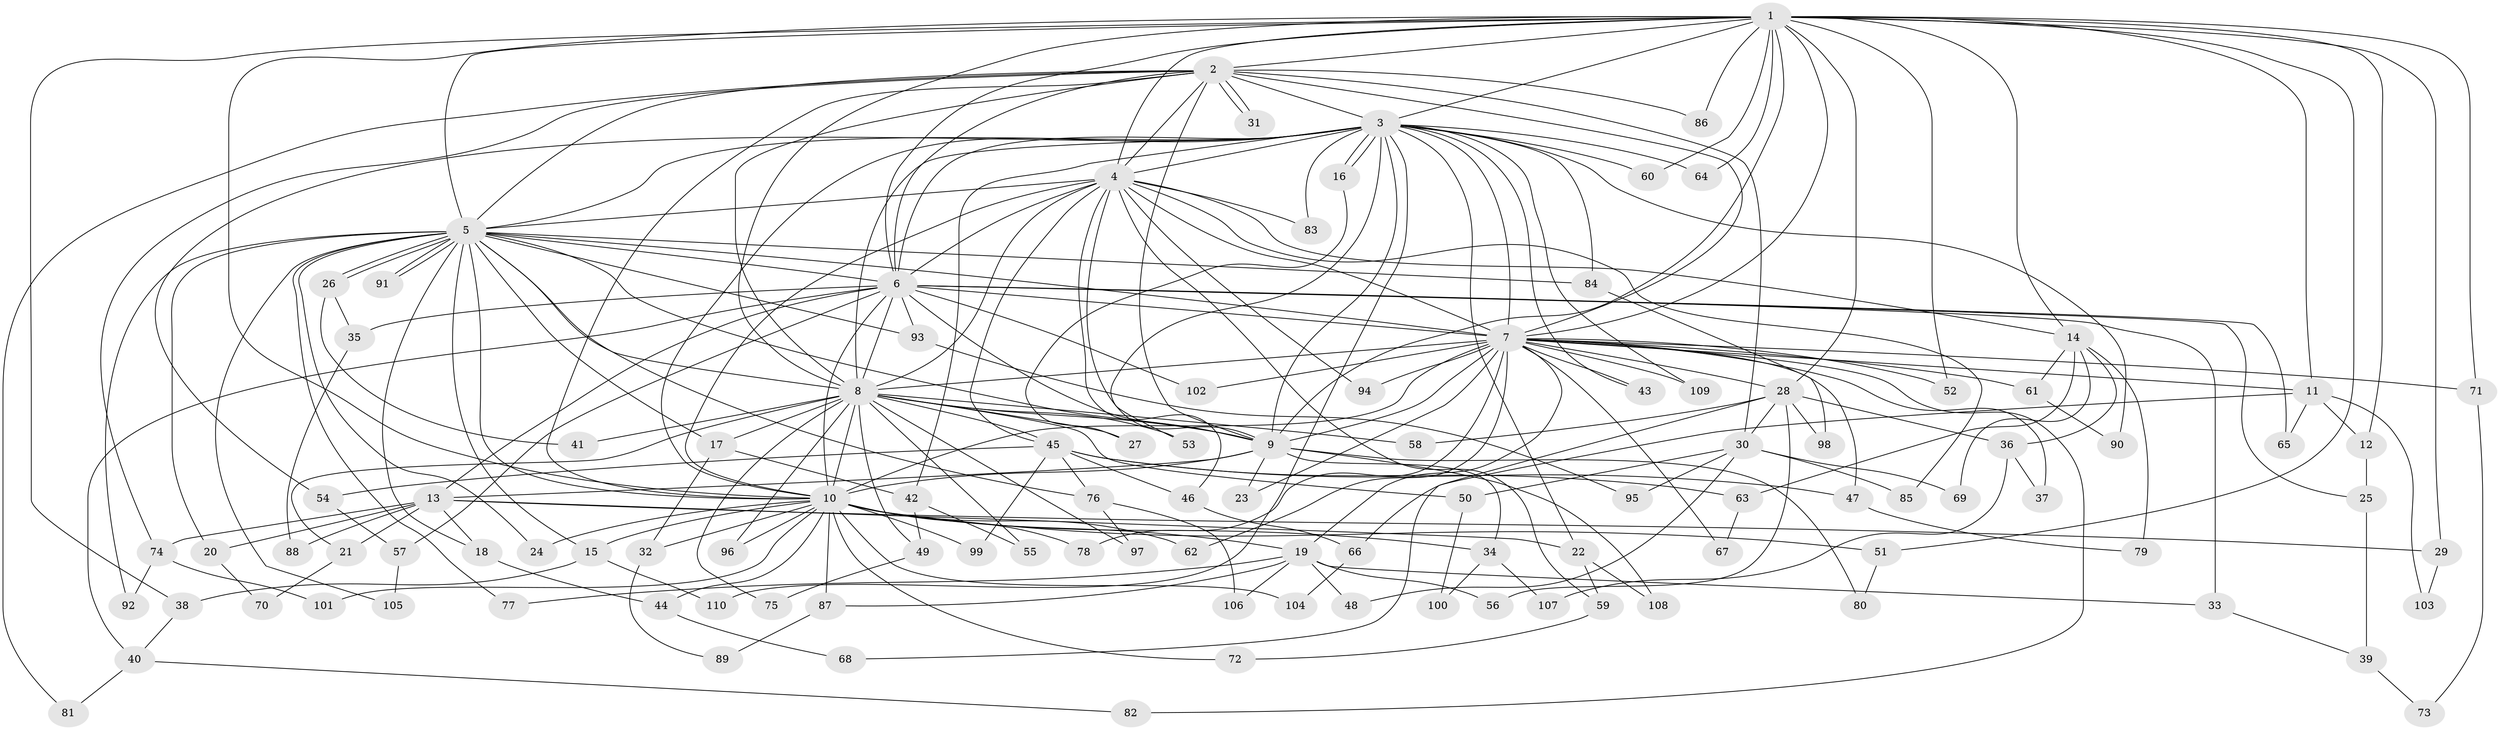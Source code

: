 // Generated by graph-tools (version 1.1) at 2025/35/03/09/25 02:35:12]
// undirected, 110 vertices, 245 edges
graph export_dot {
graph [start="1"]
  node [color=gray90,style=filled];
  1;
  2;
  3;
  4;
  5;
  6;
  7;
  8;
  9;
  10;
  11;
  12;
  13;
  14;
  15;
  16;
  17;
  18;
  19;
  20;
  21;
  22;
  23;
  24;
  25;
  26;
  27;
  28;
  29;
  30;
  31;
  32;
  33;
  34;
  35;
  36;
  37;
  38;
  39;
  40;
  41;
  42;
  43;
  44;
  45;
  46;
  47;
  48;
  49;
  50;
  51;
  52;
  53;
  54;
  55;
  56;
  57;
  58;
  59;
  60;
  61;
  62;
  63;
  64;
  65;
  66;
  67;
  68;
  69;
  70;
  71;
  72;
  73;
  74;
  75;
  76;
  77;
  78;
  79;
  80;
  81;
  82;
  83;
  84;
  85;
  86;
  87;
  88;
  89;
  90;
  91;
  92;
  93;
  94;
  95;
  96;
  97;
  98;
  99;
  100;
  101;
  102;
  103;
  104;
  105;
  106;
  107;
  108;
  109;
  110;
  1 -- 2;
  1 -- 3;
  1 -- 4;
  1 -- 5;
  1 -- 6;
  1 -- 7;
  1 -- 8;
  1 -- 9;
  1 -- 10;
  1 -- 11;
  1 -- 12;
  1 -- 14;
  1 -- 28;
  1 -- 29;
  1 -- 38;
  1 -- 51;
  1 -- 52;
  1 -- 60;
  1 -- 64;
  1 -- 71;
  1 -- 86;
  2 -- 3;
  2 -- 4;
  2 -- 5;
  2 -- 6;
  2 -- 7;
  2 -- 8;
  2 -- 9;
  2 -- 10;
  2 -- 30;
  2 -- 31;
  2 -- 31;
  2 -- 74;
  2 -- 81;
  2 -- 86;
  3 -- 4;
  3 -- 5;
  3 -- 6;
  3 -- 7;
  3 -- 8;
  3 -- 9;
  3 -- 10;
  3 -- 16;
  3 -- 16;
  3 -- 22;
  3 -- 42;
  3 -- 43;
  3 -- 53;
  3 -- 54;
  3 -- 60;
  3 -- 64;
  3 -- 83;
  3 -- 84;
  3 -- 90;
  3 -- 109;
  3 -- 110;
  4 -- 5;
  4 -- 6;
  4 -- 7;
  4 -- 8;
  4 -- 9;
  4 -- 10;
  4 -- 14;
  4 -- 45;
  4 -- 46;
  4 -- 59;
  4 -- 83;
  4 -- 85;
  4 -- 94;
  5 -- 6;
  5 -- 7;
  5 -- 8;
  5 -- 9;
  5 -- 10;
  5 -- 15;
  5 -- 17;
  5 -- 18;
  5 -- 20;
  5 -- 24;
  5 -- 26;
  5 -- 26;
  5 -- 76;
  5 -- 77;
  5 -- 84;
  5 -- 91;
  5 -- 91;
  5 -- 92;
  5 -- 93;
  5 -- 105;
  6 -- 7;
  6 -- 8;
  6 -- 9;
  6 -- 10;
  6 -- 13;
  6 -- 25;
  6 -- 33;
  6 -- 35;
  6 -- 40;
  6 -- 57;
  6 -- 65;
  6 -- 93;
  6 -- 102;
  7 -- 8;
  7 -- 9;
  7 -- 10;
  7 -- 11;
  7 -- 19;
  7 -- 23;
  7 -- 28;
  7 -- 37;
  7 -- 43;
  7 -- 47;
  7 -- 52;
  7 -- 61;
  7 -- 62;
  7 -- 67;
  7 -- 71;
  7 -- 78;
  7 -- 82;
  7 -- 94;
  7 -- 102;
  7 -- 109;
  8 -- 9;
  8 -- 10;
  8 -- 17;
  8 -- 21;
  8 -- 27;
  8 -- 41;
  8 -- 45;
  8 -- 49;
  8 -- 50;
  8 -- 53;
  8 -- 55;
  8 -- 58;
  8 -- 75;
  8 -- 96;
  8 -- 97;
  9 -- 10;
  9 -- 13;
  9 -- 23;
  9 -- 34;
  9 -- 80;
  9 -- 108;
  10 -- 15;
  10 -- 19;
  10 -- 24;
  10 -- 32;
  10 -- 34;
  10 -- 44;
  10 -- 51;
  10 -- 62;
  10 -- 72;
  10 -- 78;
  10 -- 87;
  10 -- 96;
  10 -- 99;
  10 -- 101;
  10 -- 104;
  11 -- 12;
  11 -- 65;
  11 -- 66;
  11 -- 103;
  12 -- 25;
  13 -- 18;
  13 -- 20;
  13 -- 21;
  13 -- 22;
  13 -- 29;
  13 -- 74;
  13 -- 88;
  14 -- 36;
  14 -- 61;
  14 -- 63;
  14 -- 69;
  14 -- 79;
  15 -- 38;
  15 -- 110;
  16 -- 27;
  17 -- 32;
  17 -- 42;
  18 -- 44;
  19 -- 33;
  19 -- 48;
  19 -- 56;
  19 -- 77;
  19 -- 87;
  19 -- 106;
  20 -- 70;
  21 -- 70;
  22 -- 59;
  22 -- 108;
  25 -- 39;
  26 -- 35;
  26 -- 41;
  28 -- 30;
  28 -- 36;
  28 -- 56;
  28 -- 58;
  28 -- 68;
  28 -- 98;
  29 -- 103;
  30 -- 48;
  30 -- 50;
  30 -- 69;
  30 -- 85;
  30 -- 95;
  32 -- 89;
  33 -- 39;
  34 -- 100;
  34 -- 107;
  35 -- 88;
  36 -- 37;
  36 -- 107;
  38 -- 40;
  39 -- 73;
  40 -- 81;
  40 -- 82;
  42 -- 49;
  42 -- 55;
  44 -- 68;
  45 -- 46;
  45 -- 47;
  45 -- 54;
  45 -- 63;
  45 -- 76;
  45 -- 99;
  46 -- 66;
  47 -- 79;
  49 -- 75;
  50 -- 100;
  51 -- 80;
  54 -- 57;
  57 -- 105;
  59 -- 72;
  61 -- 90;
  63 -- 67;
  66 -- 104;
  71 -- 73;
  74 -- 92;
  74 -- 101;
  76 -- 97;
  76 -- 106;
  84 -- 98;
  87 -- 89;
  93 -- 95;
}
